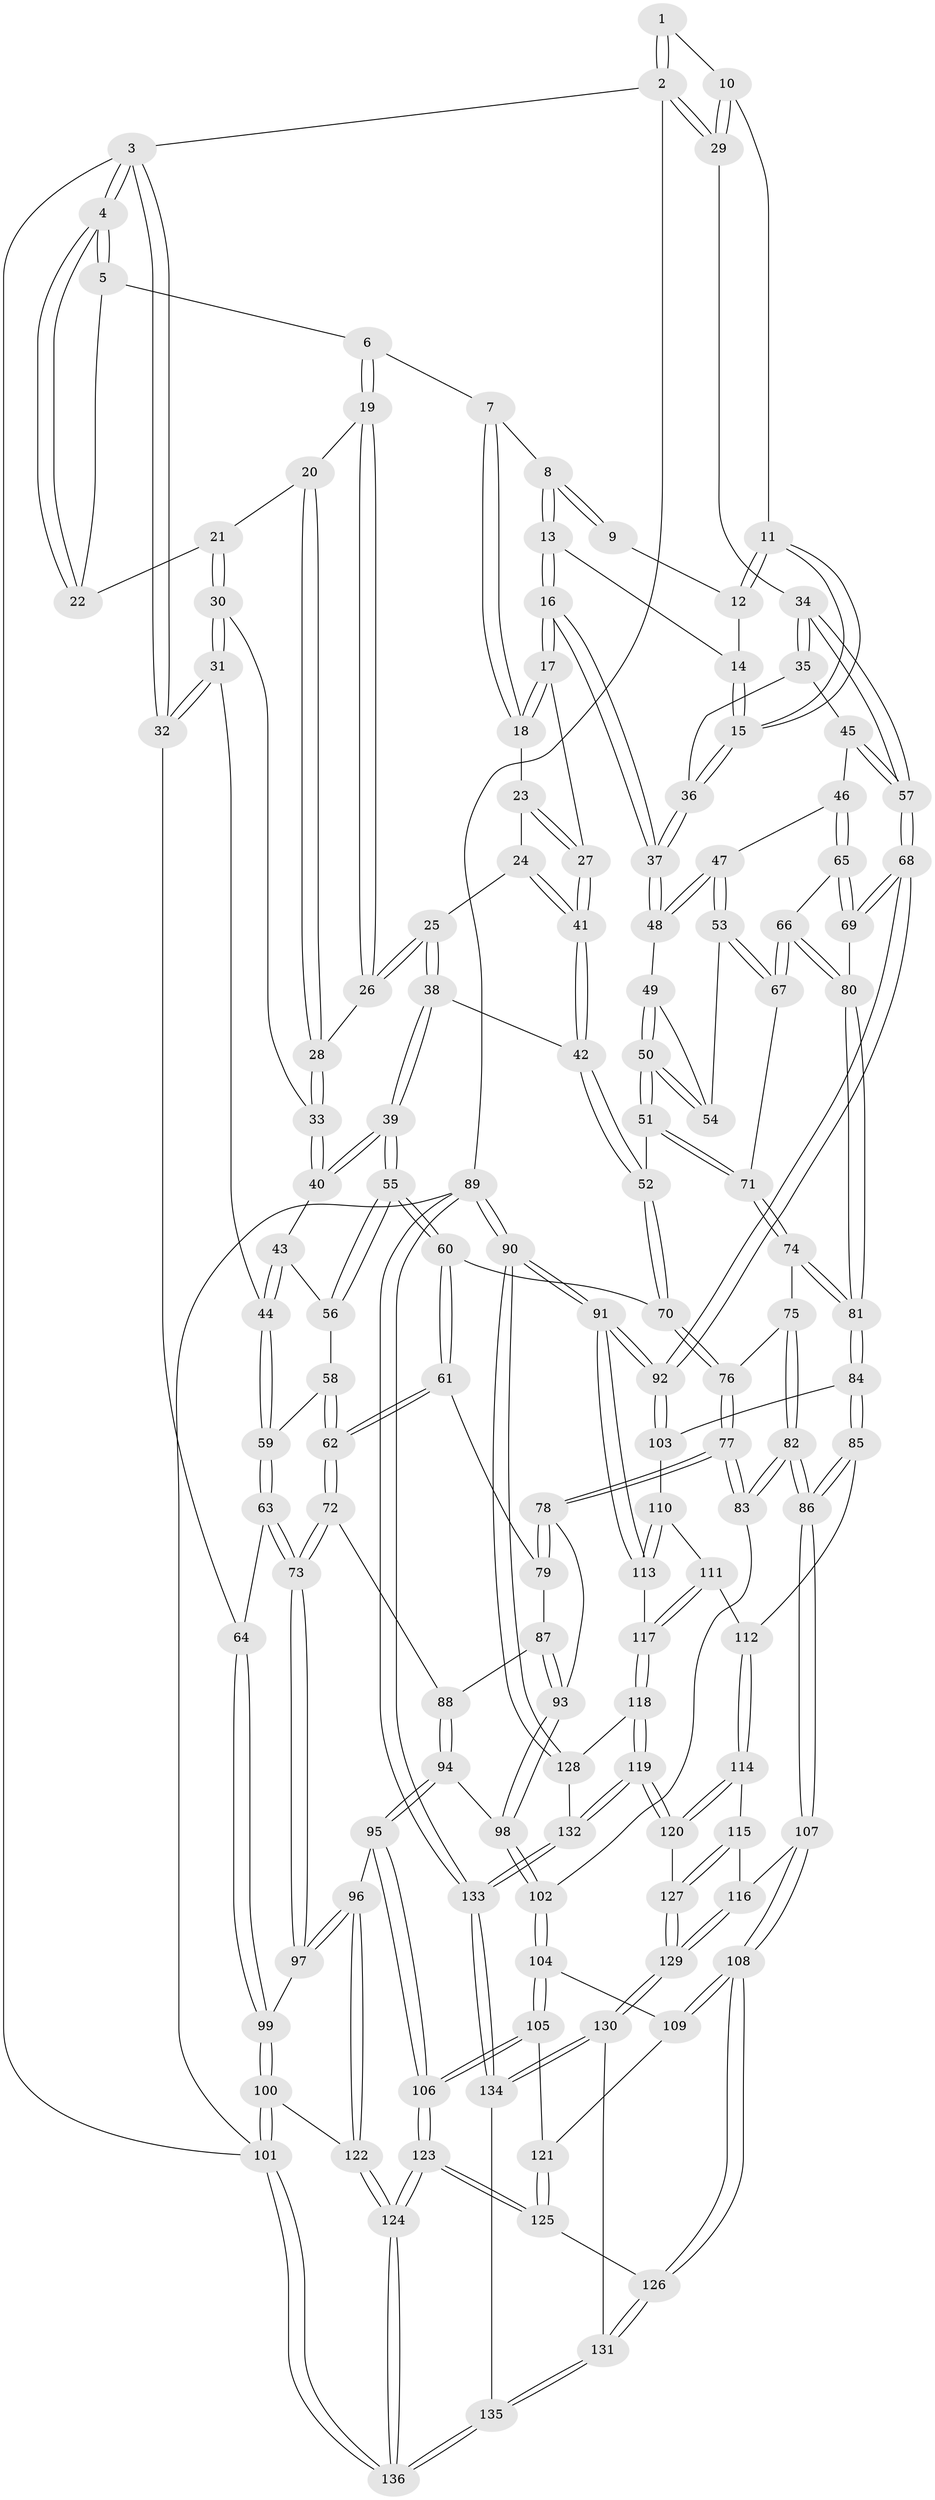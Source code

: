// coarse degree distribution, {3: 0.10526315789473684, 5: 0.4105263157894737, 6: 0.09473684210526316, 4: 0.37894736842105264, 7: 0.010526315789473684}
// Generated by graph-tools (version 1.1) at 2025/52/02/27/25 19:52:43]
// undirected, 136 vertices, 337 edges
graph export_dot {
graph [start="1"]
  node [color=gray90,style=filled];
  1 [pos="+0.9228778414771852+0"];
  2 [pos="+1+0"];
  3 [pos="+0+0"];
  4 [pos="+0+0"];
  5 [pos="+0.2816464994082068+0"];
  6 [pos="+0.3271677334436341+0"];
  7 [pos="+0.4752379446284916+0"];
  8 [pos="+0.5561780422189131+0"];
  9 [pos="+0.7797876055014541+0"];
  10 [pos="+0.8679336707430838+0.08103319348471097"];
  11 [pos="+0.8353524260044934+0.09193332130806918"];
  12 [pos="+0.7723102289051764+0"];
  13 [pos="+0.6669930991645685+0.09073470308382647"];
  14 [pos="+0.7548259934919173+0"];
  15 [pos="+0.7933188127367584+0.12081267637606934"];
  16 [pos="+0.6730075746593288+0.15489817956579235"];
  17 [pos="+0.6277242180719085+0.16175787256086455"];
  18 [pos="+0.4979318671313047+0"];
  19 [pos="+0.3170468349518647+0"];
  20 [pos="+0.17139797157644418+0.09538063007447768"];
  21 [pos="+0.13634978451986546+0.10427927284840285"];
  22 [pos="+0.13534939697688075+0.10219144341961862"];
  23 [pos="+0.48442122489618594+0.08114894442937634"];
  24 [pos="+0.4174289803055054+0.1433275177467026"];
  25 [pos="+0.40624868631066824+0.1449764480659905"];
  26 [pos="+0.32770534559855063+0.09159997526210585"];
  27 [pos="+0.6131707619673763+0.16690319360815595"];
  28 [pos="+0.2942984180796535+0.12405479206728336"];
  29 [pos="+1+0.19650343326878777"];
  30 [pos="+0.1256182920334419+0.1546374632988343"];
  31 [pos="+0.06908051138460411+0.22562019477355233"];
  32 [pos="+0+0.17951522942760648"];
  33 [pos="+0.26497419129113237+0.18133102344520557"];
  34 [pos="+1+0.22663717038479717"];
  35 [pos="+0.7906237177279638+0.1675183393686794"];
  36 [pos="+0.7660388555689311+0.146614975674265"];
  37 [pos="+0.6913456312033706+0.1650402753151599"];
  38 [pos="+0.39176459586461465+0.29013680099762973"];
  39 [pos="+0.3850502161357979+0.2950255252322197"];
  40 [pos="+0.26489719403155604+0.2217512171849384"];
  41 [pos="+0.5542851025237331+0.20856797721847797"];
  42 [pos="+0.5157507254796464+0.2906602435839709"];
  43 [pos="+0.2313247316761732+0.25529957226682004"];
  44 [pos="+0.08952648795060668+0.24907128768328937"];
  45 [pos="+0.8824038700443163+0.2677405848959633"];
  46 [pos="+0.8046414031271107+0.3209643933550602"];
  47 [pos="+0.7686898108216491+0.31224348449323847"];
  48 [pos="+0.6934339678775251+0.17841455895004382"];
  49 [pos="+0.6758605443193758+0.2347663094668435"];
  50 [pos="+0.5775463388321487+0.36508449905101664"];
  51 [pos="+0.5644587568584061+0.372129229826054"];
  52 [pos="+0.5575720961743913+0.37050093619817953"];
  53 [pos="+0.7183192656226025+0.37011400749075485"];
  54 [pos="+0.6716075017112714+0.34244126743465014"];
  55 [pos="+0.3580153683510488+0.3645138525910786"];
  56 [pos="+0.23398042045417786+0.2980225086610607"];
  57 [pos="+1+0.2903420889661399"];
  58 [pos="+0.22829410261498706+0.30998495343255367"];
  59 [pos="+0.11510040506284777+0.3523609273717054"];
  60 [pos="+0.35388949185877205+0.3959300011801033"];
  61 [pos="+0.32005168641871945+0.4444835737510152"];
  62 [pos="+0.23782571482132223+0.4593874396343217"];
  63 [pos="+0.1143713358372614+0.4248225250761411"];
  64 [pos="+0+0.38163759932087826"];
  65 [pos="+0.8178194331275725+0.35387981458424905"];
  66 [pos="+0.8308472663457724+0.509503838053893"];
  67 [pos="+0.7186472910772778+0.3898803010309771"];
  68 [pos="+1+0.3790534105103442"];
  69 [pos="+1+0.3839641887593208"];
  70 [pos="+0.5046004529397813+0.42563605174131797"];
  71 [pos="+0.6338786166342324+0.44700261894733717"];
  72 [pos="+0.2097570785041554+0.4723244185327172"];
  73 [pos="+0.15889238603522504+0.4848962740452917"];
  74 [pos="+0.6369112422272104+0.4651265970107869"];
  75 [pos="+0.5809036388520554+0.5125880504939382"];
  76 [pos="+0.5037554450040592+0.44502685981125495"];
  77 [pos="+0.45136287147201926+0.5712604063128555"];
  78 [pos="+0.41102260279406355+0.5578322598871789"];
  79 [pos="+0.33514559249897585+0.4653088508116212"];
  80 [pos="+0.8355090899640331+0.5195206782698754"];
  81 [pos="+0.7824967469337197+0.6040225536377206"];
  82 [pos="+0.5364492694918129+0.6396912117237995"];
  83 [pos="+0.498509681932495+0.6226704035963606"];
  84 [pos="+0.7801745325421596+0.6149776135622989"];
  85 [pos="+0.7786161713552614+0.6173604605800478"];
  86 [pos="+0.5954978612076908+0.6958599004095727"];
  87 [pos="+0.30499254692188826+0.5736709356970978"];
  88 [pos="+0.28255522482339823+0.5792827342240002"];
  89 [pos="+1+1"];
  90 [pos="+1+0.8538914656028704"];
  91 [pos="+1+0.8466116421131031"];
  92 [pos="+1+0.6179766154610141"];
  93 [pos="+0.3616224076378172+0.5958069805135071"];
  94 [pos="+0.2953714943770154+0.6655374701966265"];
  95 [pos="+0.22015096115595886+0.7150501857014936"];
  96 [pos="+0.1416794862257005+0.6879674166910574"];
  97 [pos="+0.15290833734319156+0.49870662369290064"];
  98 [pos="+0.2973131280626292+0.6649406428804835"];
  99 [pos="+0+0.5887531198745118"];
  100 [pos="+0+0.7263029536709832"];
  101 [pos="+0+1"];
  102 [pos="+0.39368430708606195+0.6987402014002901"];
  103 [pos="+0.9322183108295544+0.6647001243254161"];
  104 [pos="+0.39165144043804995+0.75384534353774"];
  105 [pos="+0.24614957965402748+0.7452452629507452"];
  106 [pos="+0.23654465287108056+0.7407128892712037"];
  107 [pos="+0.5944128380696719+0.7012665476331555"];
  108 [pos="+0.4930337315019843+0.8397683977105941"];
  109 [pos="+0.39697596118293454+0.7638845555397644"];
  110 [pos="+0.9556628698736832+0.7580004444314823"];
  111 [pos="+0.8096804196113496+0.7013114736222188"];
  112 [pos="+0.802690934811582+0.6915731505227795"];
  113 [pos="+0.9620908881648313+0.7684812285340665"];
  114 [pos="+0.762083535104948+0.8106988172013982"];
  115 [pos="+0.7098158060675467+0.8354335637756939"];
  116 [pos="+0.6823279773212132+0.840001613868992"];
  117 [pos="+0.8761464972470804+0.824755512036104"];
  118 [pos="+0.8751364784743949+0.8388665616033327"];
  119 [pos="+0.8474616771709473+0.8888748951866068"];
  120 [pos="+0.8251810944336677+0.8830101965579219"];
  121 [pos="+0.3316901281743251+0.8141372340375097"];
  122 [pos="+0.11795652470454121+0.7008406561297403"];
  123 [pos="+0.23743528225511523+1"];
  124 [pos="+0.10180094831872114+1"];
  125 [pos="+0.3632386725696442+0.895968359466995"];
  126 [pos="+0.4881710058314912+0.8620406878584109"];
  127 [pos="+0.7945802675511175+0.8866964538654883"];
  128 [pos="+0.9940300777039655+0.8680716779191043"];
  129 [pos="+0.6742199179449656+0.936334050057293"];
  130 [pos="+0.6283204811340874+1"];
  131 [pos="+0.5001812428272167+0.885014833467769"];
  132 [pos="+0.8658548077491421+0.9598780996785171"];
  133 [pos="+0.8963672564493226+1"];
  134 [pos="+0.6612832432640232+1"];
  135 [pos="+0.2502282966031957+1"];
  136 [pos="+0.08880721972048175+1"];
  1 -- 2;
  1 -- 2;
  1 -- 10;
  2 -- 3;
  2 -- 29;
  2 -- 29;
  2 -- 89;
  3 -- 4;
  3 -- 4;
  3 -- 32;
  3 -- 32;
  3 -- 101;
  4 -- 5;
  4 -- 5;
  4 -- 22;
  4 -- 22;
  5 -- 6;
  5 -- 22;
  6 -- 7;
  6 -- 19;
  6 -- 19;
  7 -- 8;
  7 -- 18;
  7 -- 18;
  8 -- 9;
  8 -- 9;
  8 -- 13;
  8 -- 13;
  9 -- 12;
  10 -- 11;
  10 -- 29;
  10 -- 29;
  11 -- 12;
  11 -- 12;
  11 -- 15;
  11 -- 15;
  12 -- 14;
  13 -- 14;
  13 -- 16;
  13 -- 16;
  14 -- 15;
  14 -- 15;
  15 -- 36;
  15 -- 36;
  16 -- 17;
  16 -- 17;
  16 -- 37;
  16 -- 37;
  17 -- 18;
  17 -- 18;
  17 -- 27;
  18 -- 23;
  19 -- 20;
  19 -- 26;
  19 -- 26;
  20 -- 21;
  20 -- 28;
  20 -- 28;
  21 -- 22;
  21 -- 30;
  21 -- 30;
  23 -- 24;
  23 -- 27;
  23 -- 27;
  24 -- 25;
  24 -- 41;
  24 -- 41;
  25 -- 26;
  25 -- 26;
  25 -- 38;
  25 -- 38;
  26 -- 28;
  27 -- 41;
  27 -- 41;
  28 -- 33;
  28 -- 33;
  29 -- 34;
  30 -- 31;
  30 -- 31;
  30 -- 33;
  31 -- 32;
  31 -- 32;
  31 -- 44;
  32 -- 64;
  33 -- 40;
  33 -- 40;
  34 -- 35;
  34 -- 35;
  34 -- 57;
  34 -- 57;
  35 -- 36;
  35 -- 45;
  36 -- 37;
  36 -- 37;
  37 -- 48;
  37 -- 48;
  38 -- 39;
  38 -- 39;
  38 -- 42;
  39 -- 40;
  39 -- 40;
  39 -- 55;
  39 -- 55;
  40 -- 43;
  41 -- 42;
  41 -- 42;
  42 -- 52;
  42 -- 52;
  43 -- 44;
  43 -- 44;
  43 -- 56;
  44 -- 59;
  44 -- 59;
  45 -- 46;
  45 -- 57;
  45 -- 57;
  46 -- 47;
  46 -- 65;
  46 -- 65;
  47 -- 48;
  47 -- 48;
  47 -- 53;
  47 -- 53;
  48 -- 49;
  49 -- 50;
  49 -- 50;
  49 -- 54;
  50 -- 51;
  50 -- 51;
  50 -- 54;
  50 -- 54;
  51 -- 52;
  51 -- 71;
  51 -- 71;
  52 -- 70;
  52 -- 70;
  53 -- 54;
  53 -- 67;
  53 -- 67;
  55 -- 56;
  55 -- 56;
  55 -- 60;
  55 -- 60;
  56 -- 58;
  57 -- 68;
  57 -- 68;
  58 -- 59;
  58 -- 62;
  58 -- 62;
  59 -- 63;
  59 -- 63;
  60 -- 61;
  60 -- 61;
  60 -- 70;
  61 -- 62;
  61 -- 62;
  61 -- 79;
  62 -- 72;
  62 -- 72;
  63 -- 64;
  63 -- 73;
  63 -- 73;
  64 -- 99;
  64 -- 99;
  65 -- 66;
  65 -- 69;
  65 -- 69;
  66 -- 67;
  66 -- 67;
  66 -- 80;
  66 -- 80;
  67 -- 71;
  68 -- 69;
  68 -- 69;
  68 -- 92;
  68 -- 92;
  69 -- 80;
  70 -- 76;
  70 -- 76;
  71 -- 74;
  71 -- 74;
  72 -- 73;
  72 -- 73;
  72 -- 88;
  73 -- 97;
  73 -- 97;
  74 -- 75;
  74 -- 81;
  74 -- 81;
  75 -- 76;
  75 -- 82;
  75 -- 82;
  76 -- 77;
  76 -- 77;
  77 -- 78;
  77 -- 78;
  77 -- 83;
  77 -- 83;
  78 -- 79;
  78 -- 79;
  78 -- 93;
  79 -- 87;
  80 -- 81;
  80 -- 81;
  81 -- 84;
  81 -- 84;
  82 -- 83;
  82 -- 83;
  82 -- 86;
  82 -- 86;
  83 -- 102;
  84 -- 85;
  84 -- 85;
  84 -- 103;
  85 -- 86;
  85 -- 86;
  85 -- 112;
  86 -- 107;
  86 -- 107;
  87 -- 88;
  87 -- 93;
  87 -- 93;
  88 -- 94;
  88 -- 94;
  89 -- 90;
  89 -- 90;
  89 -- 133;
  89 -- 133;
  89 -- 101;
  90 -- 91;
  90 -- 91;
  90 -- 128;
  90 -- 128;
  91 -- 92;
  91 -- 92;
  91 -- 113;
  91 -- 113;
  92 -- 103;
  92 -- 103;
  93 -- 98;
  93 -- 98;
  94 -- 95;
  94 -- 95;
  94 -- 98;
  95 -- 96;
  95 -- 106;
  95 -- 106;
  96 -- 97;
  96 -- 97;
  96 -- 122;
  96 -- 122;
  97 -- 99;
  98 -- 102;
  98 -- 102;
  99 -- 100;
  99 -- 100;
  100 -- 101;
  100 -- 101;
  100 -- 122;
  101 -- 136;
  101 -- 136;
  102 -- 104;
  102 -- 104;
  103 -- 110;
  104 -- 105;
  104 -- 105;
  104 -- 109;
  105 -- 106;
  105 -- 106;
  105 -- 121;
  106 -- 123;
  106 -- 123;
  107 -- 108;
  107 -- 108;
  107 -- 116;
  108 -- 109;
  108 -- 109;
  108 -- 126;
  108 -- 126;
  109 -- 121;
  110 -- 111;
  110 -- 113;
  110 -- 113;
  111 -- 112;
  111 -- 117;
  111 -- 117;
  112 -- 114;
  112 -- 114;
  113 -- 117;
  114 -- 115;
  114 -- 120;
  114 -- 120;
  115 -- 116;
  115 -- 127;
  115 -- 127;
  116 -- 129;
  116 -- 129;
  117 -- 118;
  117 -- 118;
  118 -- 119;
  118 -- 119;
  118 -- 128;
  119 -- 120;
  119 -- 120;
  119 -- 132;
  119 -- 132;
  120 -- 127;
  121 -- 125;
  121 -- 125;
  122 -- 124;
  122 -- 124;
  123 -- 124;
  123 -- 124;
  123 -- 125;
  123 -- 125;
  124 -- 136;
  124 -- 136;
  125 -- 126;
  126 -- 131;
  126 -- 131;
  127 -- 129;
  127 -- 129;
  128 -- 132;
  129 -- 130;
  129 -- 130;
  130 -- 131;
  130 -- 134;
  130 -- 134;
  131 -- 135;
  131 -- 135;
  132 -- 133;
  132 -- 133;
  133 -- 134;
  133 -- 134;
  134 -- 135;
  135 -- 136;
  135 -- 136;
}
